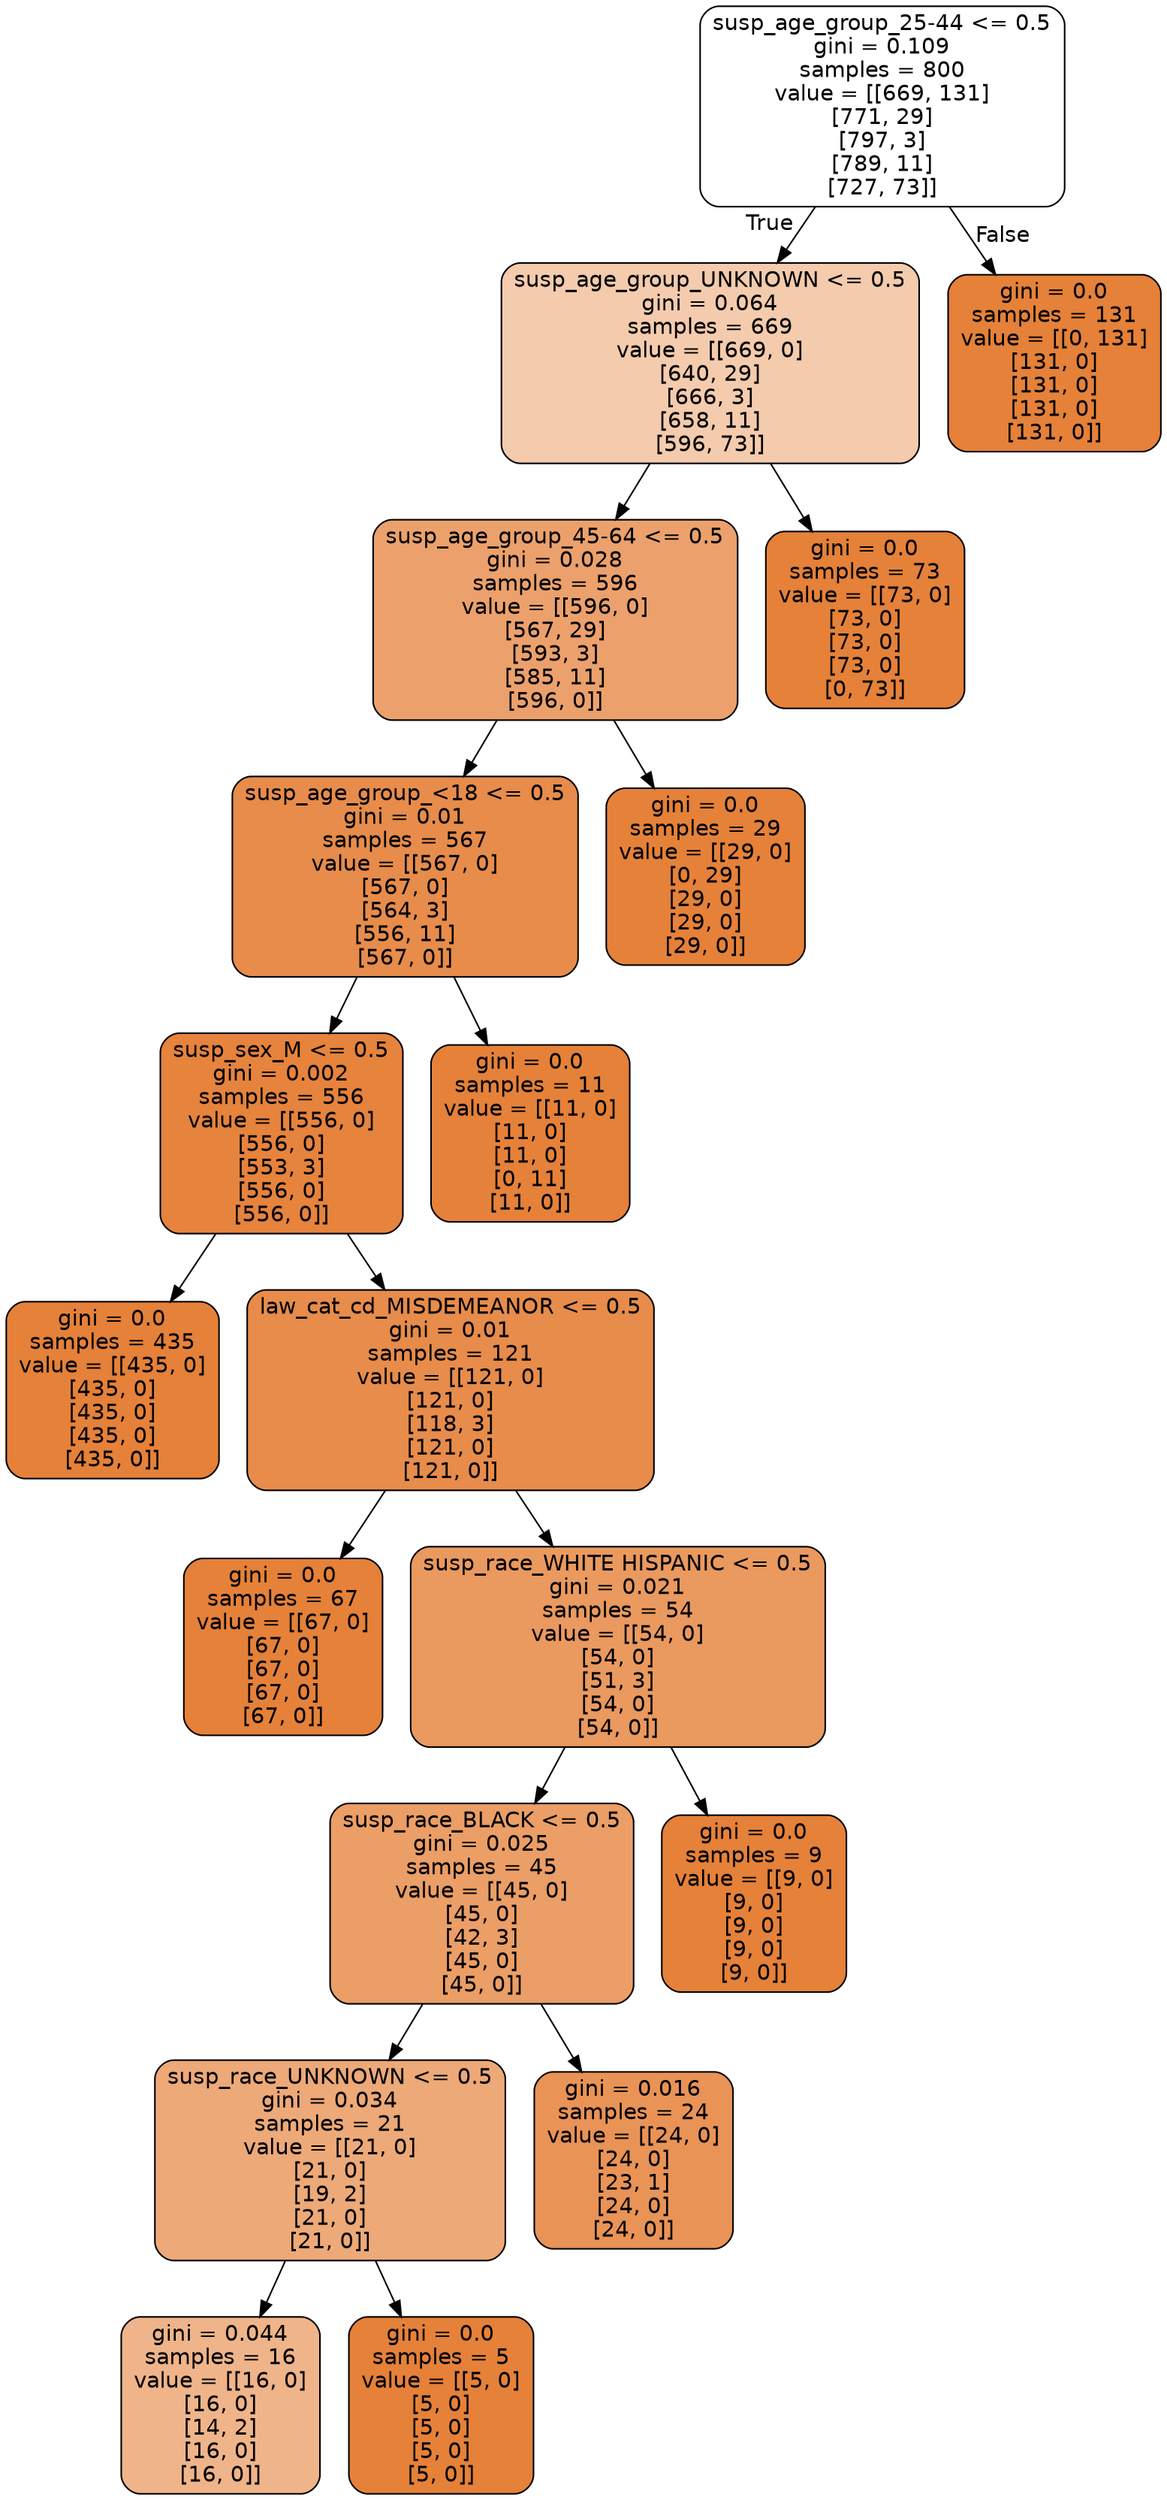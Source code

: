 digraph Tree {
node [shape=box, style="filled, rounded", color="black", fontname=helvetica] ;
edge [fontname=helvetica] ;
0 [label="susp_age_group_25-44 <= 0.5\ngini = 0.109\nsamples = 800\nvalue = [[669, 131]\n[771, 29]\n[797, 3]\n[789, 11]\n[727, 73]]", fillcolor="#ffffff"] ;
1 [label="susp_age_group_UNKNOWN <= 0.5\ngini = 0.064\nsamples = 669\nvalue = [[669, 0]\n[640, 29]\n[666, 3]\n[658, 11]\n[596, 73]]", fillcolor="#f4cbad"] ;
0 -> 1 [labeldistance=2.5, labelangle=45, headlabel="True"] ;
2 [label="susp_age_group_45-64 <= 0.5\ngini = 0.028\nsamples = 596\nvalue = [[596, 0]\n[567, 29]\n[593, 3]\n[585, 11]\n[596, 0]]", fillcolor="#eca16c"] ;
1 -> 2 ;
3 [label="susp_age_group_<18 <= 0.5\ngini = 0.01\nsamples = 567\nvalue = [[567, 0]\n[567, 0]\n[564, 3]\n[556, 11]\n[567, 0]]", fillcolor="#e78c4b"] ;
2 -> 3 ;
4 [label="susp_sex_M <= 0.5\ngini = 0.002\nsamples = 556\nvalue = [[556, 0]\n[556, 0]\n[553, 3]\n[556, 0]\n[556, 0]]", fillcolor="#e6833d"] ;
3 -> 4 ;
5 [label="gini = 0.0\nsamples = 435\nvalue = [[435, 0]\n[435, 0]\n[435, 0]\n[435, 0]\n[435, 0]]", fillcolor="#e58139"] ;
4 -> 5 ;
6 [label="law_cat_cd_MISDEMEANOR <= 0.5\ngini = 0.01\nsamples = 121\nvalue = [[121, 0]\n[121, 0]\n[118, 3]\n[121, 0]\n[121, 0]]", fillcolor="#e78c4b"] ;
4 -> 6 ;
7 [label="gini = 0.0\nsamples = 67\nvalue = [[67, 0]\n[67, 0]\n[67, 0]\n[67, 0]\n[67, 0]]", fillcolor="#e58139"] ;
6 -> 7 ;
8 [label="susp_race_WHITE HISPANIC <= 0.5\ngini = 0.021\nsamples = 54\nvalue = [[54, 0]\n[54, 0]\n[51, 3]\n[54, 0]\n[54, 0]]", fillcolor="#ea995f"] ;
6 -> 8 ;
9 [label="susp_race_BLACK <= 0.5\ngini = 0.025\nsamples = 45\nvalue = [[45, 0]\n[45, 0]\n[42, 3]\n[45, 0]\n[45, 0]]", fillcolor="#eb9e66"] ;
8 -> 9 ;
10 [label="susp_race_UNKNOWN <= 0.5\ngini = 0.034\nsamples = 21\nvalue = [[21, 0]\n[21, 0]\n[19, 2]\n[21, 0]\n[21, 0]]", fillcolor="#eda978"] ;
9 -> 10 ;
11 [label="gini = 0.044\nsamples = 16\nvalue = [[16, 0]\n[16, 0]\n[14, 2]\n[16, 0]\n[16, 0]]", fillcolor="#efb489"] ;
10 -> 11 ;
12 [label="gini = 0.0\nsamples = 5\nvalue = [[5, 0]\n[5, 0]\n[5, 0]\n[5, 0]\n[5, 0]]", fillcolor="#e58139"] ;
10 -> 12 ;
13 [label="gini = 0.016\nsamples = 24\nvalue = [[24, 0]\n[24, 0]\n[23, 1]\n[24, 0]\n[24, 0]]", fillcolor="#e99356"] ;
9 -> 13 ;
14 [label="gini = 0.0\nsamples = 9\nvalue = [[9, 0]\n[9, 0]\n[9, 0]\n[9, 0]\n[9, 0]]", fillcolor="#e58139"] ;
8 -> 14 ;
15 [label="gini = 0.0\nsamples = 11\nvalue = [[11, 0]\n[11, 0]\n[11, 0]\n[0, 11]\n[11, 0]]", fillcolor="#e58139"] ;
3 -> 15 ;
16 [label="gini = 0.0\nsamples = 29\nvalue = [[29, 0]\n[0, 29]\n[29, 0]\n[29, 0]\n[29, 0]]", fillcolor="#e58139"] ;
2 -> 16 ;
17 [label="gini = 0.0\nsamples = 73\nvalue = [[73, 0]\n[73, 0]\n[73, 0]\n[73, 0]\n[0, 73]]", fillcolor="#e58139"] ;
1 -> 17 ;
18 [label="gini = 0.0\nsamples = 131\nvalue = [[0, 131]\n[131, 0]\n[131, 0]\n[131, 0]\n[131, 0]]", fillcolor="#e58139"] ;
0 -> 18 [labeldistance=2.5, labelangle=-45, headlabel="False"] ;
}